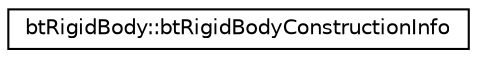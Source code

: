 digraph G
{
  edge [fontname="Helvetica",fontsize="10",labelfontname="Helvetica",labelfontsize="10"];
  node [fontname="Helvetica",fontsize="10",shape=record];
  rankdir=LR;
  Node1 [label="btRigidBody::btRigidBodyConstructionInfo",height=0.2,width=0.4,color="black", fillcolor="white", style="filled",URL="$db/d1a/structbtRigidBody_1_1btRigidBodyConstructionInfo.html"];
}
